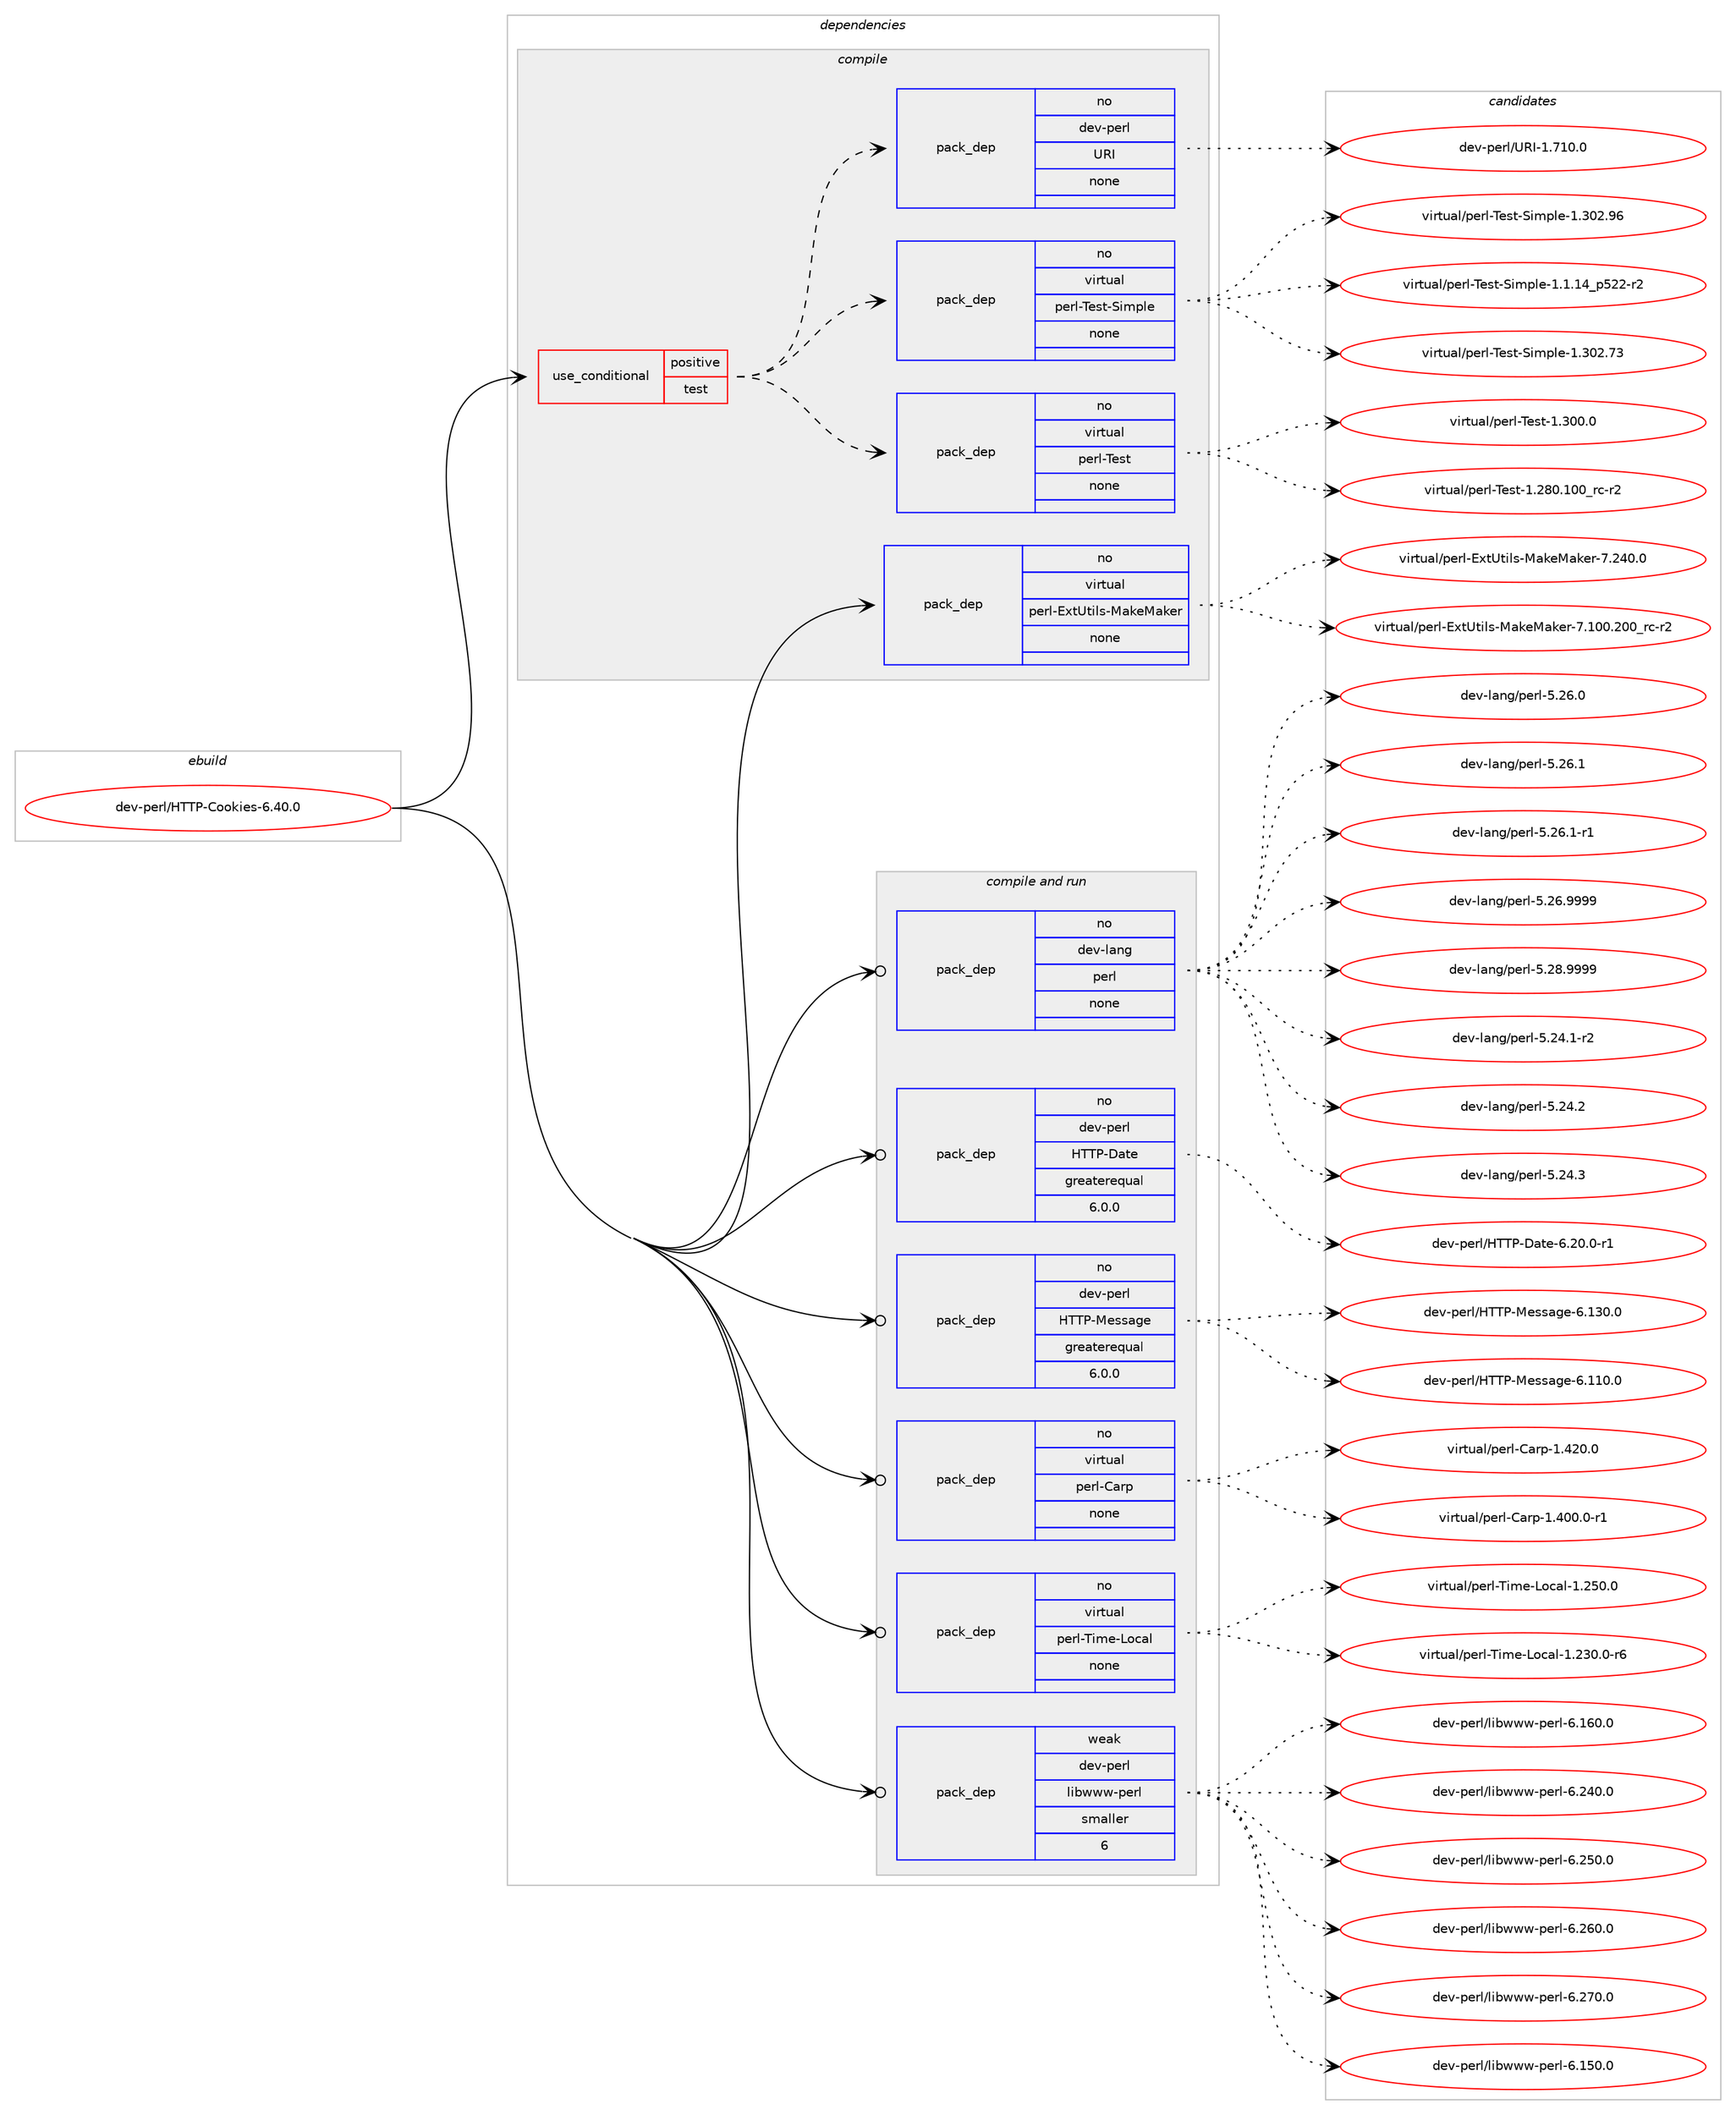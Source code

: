 digraph prolog {

# *************
# Graph options
# *************

newrank=true;
concentrate=true;
compound=true;
graph [rankdir=LR,fontname=Helvetica,fontsize=10,ranksep=1.5];#, ranksep=2.5, nodesep=0.2];
edge  [arrowhead=vee];
node  [fontname=Helvetica,fontsize=10];

# **********
# The ebuild
# **********

subgraph cluster_leftcol {
color=gray;
rank=same;
label=<<i>ebuild</i>>;
id [label="dev-perl/HTTP-Cookies-6.40.0", color=red, width=4, href="../dev-perl/HTTP-Cookies-6.40.0.svg"];
}

# ****************
# The dependencies
# ****************

subgraph cluster_midcol {
color=gray;
label=<<i>dependencies</i>>;
subgraph cluster_compile {
fillcolor="#eeeeee";
style=filled;
label=<<i>compile</i>>;
subgraph cond27354 {
dependency131713 [label=<<TABLE BORDER="0" CELLBORDER="1" CELLSPACING="0" CELLPADDING="4"><TR><TD ROWSPAN="3" CELLPADDING="10">use_conditional</TD></TR><TR><TD>positive</TD></TR><TR><TD>test</TD></TR></TABLE>>, shape=none, color=red];
subgraph pack100686 {
dependency131714 [label=<<TABLE BORDER="0" CELLBORDER="1" CELLSPACING="0" CELLPADDING="4" WIDTH="220"><TR><TD ROWSPAN="6" CELLPADDING="30">pack_dep</TD></TR><TR><TD WIDTH="110">no</TD></TR><TR><TD>virtual</TD></TR><TR><TD>perl-Test</TD></TR><TR><TD>none</TD></TR><TR><TD></TD></TR></TABLE>>, shape=none, color=blue];
}
dependency131713:e -> dependency131714:w [weight=20,style="dashed",arrowhead="vee"];
subgraph pack100687 {
dependency131715 [label=<<TABLE BORDER="0" CELLBORDER="1" CELLSPACING="0" CELLPADDING="4" WIDTH="220"><TR><TD ROWSPAN="6" CELLPADDING="30">pack_dep</TD></TR><TR><TD WIDTH="110">no</TD></TR><TR><TD>virtual</TD></TR><TR><TD>perl-Test-Simple</TD></TR><TR><TD>none</TD></TR><TR><TD></TD></TR></TABLE>>, shape=none, color=blue];
}
dependency131713:e -> dependency131715:w [weight=20,style="dashed",arrowhead="vee"];
subgraph pack100688 {
dependency131716 [label=<<TABLE BORDER="0" CELLBORDER="1" CELLSPACING="0" CELLPADDING="4" WIDTH="220"><TR><TD ROWSPAN="6" CELLPADDING="30">pack_dep</TD></TR><TR><TD WIDTH="110">no</TD></TR><TR><TD>dev-perl</TD></TR><TR><TD>URI</TD></TR><TR><TD>none</TD></TR><TR><TD></TD></TR></TABLE>>, shape=none, color=blue];
}
dependency131713:e -> dependency131716:w [weight=20,style="dashed",arrowhead="vee"];
}
id:e -> dependency131713:w [weight=20,style="solid",arrowhead="vee"];
subgraph pack100689 {
dependency131717 [label=<<TABLE BORDER="0" CELLBORDER="1" CELLSPACING="0" CELLPADDING="4" WIDTH="220"><TR><TD ROWSPAN="6" CELLPADDING="30">pack_dep</TD></TR><TR><TD WIDTH="110">no</TD></TR><TR><TD>virtual</TD></TR><TR><TD>perl-ExtUtils-MakeMaker</TD></TR><TR><TD>none</TD></TR><TR><TD></TD></TR></TABLE>>, shape=none, color=blue];
}
id:e -> dependency131717:w [weight=20,style="solid",arrowhead="vee"];
}
subgraph cluster_compileandrun {
fillcolor="#eeeeee";
style=filled;
label=<<i>compile and run</i>>;
subgraph pack100690 {
dependency131718 [label=<<TABLE BORDER="0" CELLBORDER="1" CELLSPACING="0" CELLPADDING="4" WIDTH="220"><TR><TD ROWSPAN="6" CELLPADDING="30">pack_dep</TD></TR><TR><TD WIDTH="110">no</TD></TR><TR><TD>dev-lang</TD></TR><TR><TD>perl</TD></TR><TR><TD>none</TD></TR><TR><TD></TD></TR></TABLE>>, shape=none, color=blue];
}
id:e -> dependency131718:w [weight=20,style="solid",arrowhead="odotvee"];
subgraph pack100691 {
dependency131719 [label=<<TABLE BORDER="0" CELLBORDER="1" CELLSPACING="0" CELLPADDING="4" WIDTH="220"><TR><TD ROWSPAN="6" CELLPADDING="30">pack_dep</TD></TR><TR><TD WIDTH="110">no</TD></TR><TR><TD>dev-perl</TD></TR><TR><TD>HTTP-Date</TD></TR><TR><TD>greaterequal</TD></TR><TR><TD>6.0.0</TD></TR></TABLE>>, shape=none, color=blue];
}
id:e -> dependency131719:w [weight=20,style="solid",arrowhead="odotvee"];
subgraph pack100692 {
dependency131720 [label=<<TABLE BORDER="0" CELLBORDER="1" CELLSPACING="0" CELLPADDING="4" WIDTH="220"><TR><TD ROWSPAN="6" CELLPADDING="30">pack_dep</TD></TR><TR><TD WIDTH="110">no</TD></TR><TR><TD>dev-perl</TD></TR><TR><TD>HTTP-Message</TD></TR><TR><TD>greaterequal</TD></TR><TR><TD>6.0.0</TD></TR></TABLE>>, shape=none, color=blue];
}
id:e -> dependency131720:w [weight=20,style="solid",arrowhead="odotvee"];
subgraph pack100693 {
dependency131721 [label=<<TABLE BORDER="0" CELLBORDER="1" CELLSPACING="0" CELLPADDING="4" WIDTH="220"><TR><TD ROWSPAN="6" CELLPADDING="30">pack_dep</TD></TR><TR><TD WIDTH="110">no</TD></TR><TR><TD>virtual</TD></TR><TR><TD>perl-Carp</TD></TR><TR><TD>none</TD></TR><TR><TD></TD></TR></TABLE>>, shape=none, color=blue];
}
id:e -> dependency131721:w [weight=20,style="solid",arrowhead="odotvee"];
subgraph pack100694 {
dependency131722 [label=<<TABLE BORDER="0" CELLBORDER="1" CELLSPACING="0" CELLPADDING="4" WIDTH="220"><TR><TD ROWSPAN="6" CELLPADDING="30">pack_dep</TD></TR><TR><TD WIDTH="110">no</TD></TR><TR><TD>virtual</TD></TR><TR><TD>perl-Time-Local</TD></TR><TR><TD>none</TD></TR><TR><TD></TD></TR></TABLE>>, shape=none, color=blue];
}
id:e -> dependency131722:w [weight=20,style="solid",arrowhead="odotvee"];
subgraph pack100695 {
dependency131723 [label=<<TABLE BORDER="0" CELLBORDER="1" CELLSPACING="0" CELLPADDING="4" WIDTH="220"><TR><TD ROWSPAN="6" CELLPADDING="30">pack_dep</TD></TR><TR><TD WIDTH="110">weak</TD></TR><TR><TD>dev-perl</TD></TR><TR><TD>libwww-perl</TD></TR><TR><TD>smaller</TD></TR><TR><TD>6</TD></TR></TABLE>>, shape=none, color=blue];
}
id:e -> dependency131723:w [weight=20,style="solid",arrowhead="odotvee"];
}
subgraph cluster_run {
fillcolor="#eeeeee";
style=filled;
label=<<i>run</i>>;
}
}

# **************
# The candidates
# **************

subgraph cluster_choices {
rank=same;
color=gray;
label=<<i>candidates</i>>;

subgraph choice100686 {
color=black;
nodesep=1;
choice118105114116117971084711210111410845841011151164549465056484649484895114994511450 [label="virtual/perl-Test-1.280.100_rc-r2", color=red, width=4,href="../virtual/perl-Test-1.280.100_rc-r2.svg"];
choice118105114116117971084711210111410845841011151164549465148484648 [label="virtual/perl-Test-1.300.0", color=red, width=4,href="../virtual/perl-Test-1.300.0.svg"];
dependency131714:e -> choice118105114116117971084711210111410845841011151164549465056484649484895114994511450:w [style=dotted,weight="100"];
dependency131714:e -> choice118105114116117971084711210111410845841011151164549465148484648:w [style=dotted,weight="100"];
}
subgraph choice100687 {
color=black;
nodesep=1;
choice11810511411611797108471121011141084584101115116458310510911210810145494649464952951125350504511450 [label="virtual/perl-Test-Simple-1.1.14_p522-r2", color=red, width=4,href="../virtual/perl-Test-Simple-1.1.14_p522-r2.svg"];
choice118105114116117971084711210111410845841011151164583105109112108101454946514850465551 [label="virtual/perl-Test-Simple-1.302.73", color=red, width=4,href="../virtual/perl-Test-Simple-1.302.73.svg"];
choice118105114116117971084711210111410845841011151164583105109112108101454946514850465754 [label="virtual/perl-Test-Simple-1.302.96", color=red, width=4,href="../virtual/perl-Test-Simple-1.302.96.svg"];
dependency131715:e -> choice11810511411611797108471121011141084584101115116458310510911210810145494649464952951125350504511450:w [style=dotted,weight="100"];
dependency131715:e -> choice118105114116117971084711210111410845841011151164583105109112108101454946514850465551:w [style=dotted,weight="100"];
dependency131715:e -> choice118105114116117971084711210111410845841011151164583105109112108101454946514850465754:w [style=dotted,weight="100"];
}
subgraph choice100688 {
color=black;
nodesep=1;
choice10010111845112101114108478582734549465549484648 [label="dev-perl/URI-1.710.0", color=red, width=4,href="../dev-perl/URI-1.710.0.svg"];
dependency131716:e -> choice10010111845112101114108478582734549465549484648:w [style=dotted,weight="100"];
}
subgraph choice100689 {
color=black;
nodesep=1;
choice118105114116117971084711210111410845691201168511610510811545779710710177971071011144555464948484650484895114994511450 [label="virtual/perl-ExtUtils-MakeMaker-7.100.200_rc-r2", color=red, width=4,href="../virtual/perl-ExtUtils-MakeMaker-7.100.200_rc-r2.svg"];
choice118105114116117971084711210111410845691201168511610510811545779710710177971071011144555465052484648 [label="virtual/perl-ExtUtils-MakeMaker-7.240.0", color=red, width=4,href="../virtual/perl-ExtUtils-MakeMaker-7.240.0.svg"];
dependency131717:e -> choice118105114116117971084711210111410845691201168511610510811545779710710177971071011144555464948484650484895114994511450:w [style=dotted,weight="100"];
dependency131717:e -> choice118105114116117971084711210111410845691201168511610510811545779710710177971071011144555465052484648:w [style=dotted,weight="100"];
}
subgraph choice100690 {
color=black;
nodesep=1;
choice100101118451089711010347112101114108455346505246494511450 [label="dev-lang/perl-5.24.1-r2", color=red, width=4,href="../dev-lang/perl-5.24.1-r2.svg"];
choice10010111845108971101034711210111410845534650524650 [label="dev-lang/perl-5.24.2", color=red, width=4,href="../dev-lang/perl-5.24.2.svg"];
choice10010111845108971101034711210111410845534650524651 [label="dev-lang/perl-5.24.3", color=red, width=4,href="../dev-lang/perl-5.24.3.svg"];
choice10010111845108971101034711210111410845534650544648 [label="dev-lang/perl-5.26.0", color=red, width=4,href="../dev-lang/perl-5.26.0.svg"];
choice10010111845108971101034711210111410845534650544649 [label="dev-lang/perl-5.26.1", color=red, width=4,href="../dev-lang/perl-5.26.1.svg"];
choice100101118451089711010347112101114108455346505446494511449 [label="dev-lang/perl-5.26.1-r1", color=red, width=4,href="../dev-lang/perl-5.26.1-r1.svg"];
choice10010111845108971101034711210111410845534650544657575757 [label="dev-lang/perl-5.26.9999", color=red, width=4,href="../dev-lang/perl-5.26.9999.svg"];
choice10010111845108971101034711210111410845534650564657575757 [label="dev-lang/perl-5.28.9999", color=red, width=4,href="../dev-lang/perl-5.28.9999.svg"];
dependency131718:e -> choice100101118451089711010347112101114108455346505246494511450:w [style=dotted,weight="100"];
dependency131718:e -> choice10010111845108971101034711210111410845534650524650:w [style=dotted,weight="100"];
dependency131718:e -> choice10010111845108971101034711210111410845534650524651:w [style=dotted,weight="100"];
dependency131718:e -> choice10010111845108971101034711210111410845534650544648:w [style=dotted,weight="100"];
dependency131718:e -> choice10010111845108971101034711210111410845534650544649:w [style=dotted,weight="100"];
dependency131718:e -> choice100101118451089711010347112101114108455346505446494511449:w [style=dotted,weight="100"];
dependency131718:e -> choice10010111845108971101034711210111410845534650544657575757:w [style=dotted,weight="100"];
dependency131718:e -> choice10010111845108971101034711210111410845534650564657575757:w [style=dotted,weight="100"];
}
subgraph choice100691 {
color=black;
nodesep=1;
choice100101118451121011141084772848480456897116101455446504846484511449 [label="dev-perl/HTTP-Date-6.20.0-r1", color=red, width=4,href="../dev-perl/HTTP-Date-6.20.0-r1.svg"];
dependency131719:e -> choice100101118451121011141084772848480456897116101455446504846484511449:w [style=dotted,weight="100"];
}
subgraph choice100692 {
color=black;
nodesep=1;
choice1001011184511210111410847728484804577101115115971031014554464949484648 [label="dev-perl/HTTP-Message-6.110.0", color=red, width=4,href="../dev-perl/HTTP-Message-6.110.0.svg"];
choice1001011184511210111410847728484804577101115115971031014554464951484648 [label="dev-perl/HTTP-Message-6.130.0", color=red, width=4,href="../dev-perl/HTTP-Message-6.130.0.svg"];
dependency131720:e -> choice1001011184511210111410847728484804577101115115971031014554464949484648:w [style=dotted,weight="100"];
dependency131720:e -> choice1001011184511210111410847728484804577101115115971031014554464951484648:w [style=dotted,weight="100"];
}
subgraph choice100693 {
color=black;
nodesep=1;
choice118105114116117971084711210111410845679711411245494652484846484511449 [label="virtual/perl-Carp-1.400.0-r1", color=red, width=4,href="../virtual/perl-Carp-1.400.0-r1.svg"];
choice11810511411611797108471121011141084567971141124549465250484648 [label="virtual/perl-Carp-1.420.0", color=red, width=4,href="../virtual/perl-Carp-1.420.0.svg"];
dependency131721:e -> choice118105114116117971084711210111410845679711411245494652484846484511449:w [style=dotted,weight="100"];
dependency131721:e -> choice11810511411611797108471121011141084567971141124549465250484648:w [style=dotted,weight="100"];
}
subgraph choice100694 {
color=black;
nodesep=1;
choice118105114116117971084711210111410845841051091014576111999710845494650514846484511454 [label="virtual/perl-Time-Local-1.230.0-r6", color=red, width=4,href="../virtual/perl-Time-Local-1.230.0-r6.svg"];
choice11810511411611797108471121011141084584105109101457611199971084549465053484648 [label="virtual/perl-Time-Local-1.250.0", color=red, width=4,href="../virtual/perl-Time-Local-1.250.0.svg"];
dependency131722:e -> choice118105114116117971084711210111410845841051091014576111999710845494650514846484511454:w [style=dotted,weight="100"];
dependency131722:e -> choice11810511411611797108471121011141084584105109101457611199971084549465053484648:w [style=dotted,weight="100"];
}
subgraph choice100695 {
color=black;
nodesep=1;
choice100101118451121011141084710810598119119119451121011141084554464953484648 [label="dev-perl/libwww-perl-6.150.0", color=red, width=4,href="../dev-perl/libwww-perl-6.150.0.svg"];
choice100101118451121011141084710810598119119119451121011141084554464954484648 [label="dev-perl/libwww-perl-6.160.0", color=red, width=4,href="../dev-perl/libwww-perl-6.160.0.svg"];
choice100101118451121011141084710810598119119119451121011141084554465052484648 [label="dev-perl/libwww-perl-6.240.0", color=red, width=4,href="../dev-perl/libwww-perl-6.240.0.svg"];
choice100101118451121011141084710810598119119119451121011141084554465053484648 [label="dev-perl/libwww-perl-6.250.0", color=red, width=4,href="../dev-perl/libwww-perl-6.250.0.svg"];
choice100101118451121011141084710810598119119119451121011141084554465054484648 [label="dev-perl/libwww-perl-6.260.0", color=red, width=4,href="../dev-perl/libwww-perl-6.260.0.svg"];
choice100101118451121011141084710810598119119119451121011141084554465055484648 [label="dev-perl/libwww-perl-6.270.0", color=red, width=4,href="../dev-perl/libwww-perl-6.270.0.svg"];
dependency131723:e -> choice100101118451121011141084710810598119119119451121011141084554464953484648:w [style=dotted,weight="100"];
dependency131723:e -> choice100101118451121011141084710810598119119119451121011141084554464954484648:w [style=dotted,weight="100"];
dependency131723:e -> choice100101118451121011141084710810598119119119451121011141084554465052484648:w [style=dotted,weight="100"];
dependency131723:e -> choice100101118451121011141084710810598119119119451121011141084554465053484648:w [style=dotted,weight="100"];
dependency131723:e -> choice100101118451121011141084710810598119119119451121011141084554465054484648:w [style=dotted,weight="100"];
dependency131723:e -> choice100101118451121011141084710810598119119119451121011141084554465055484648:w [style=dotted,weight="100"];
}
}

}
